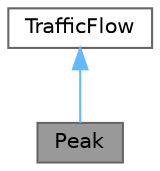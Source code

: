 digraph "Peak"
{
 // LATEX_PDF_SIZE
  bgcolor="transparent";
  edge [fontname=Helvetica,fontsize=10,labelfontname=Helvetica,labelfontsize=10];
  node [fontname=Helvetica,fontsize=10,shape=box,height=0.2,width=0.4];
  Node1 [id="Node000001",label="Peak",height=0.2,width=0.4,color="gray40", fillcolor="grey60", style="filled", fontcolor="black",tooltip="A class representing peak traffic flow."];
  Node2 -> Node1 [id="edge2_Node000001_Node000002",dir="back",color="steelblue1",style="solid",tooltip=" "];
  Node2 [id="Node000002",label="TrafficFlow",height=0.2,width=0.4,color="gray40", fillcolor="white", style="filled",URL="$classTrafficFlow.html",tooltip="An abstract class that represents the traffic flow."];
}
